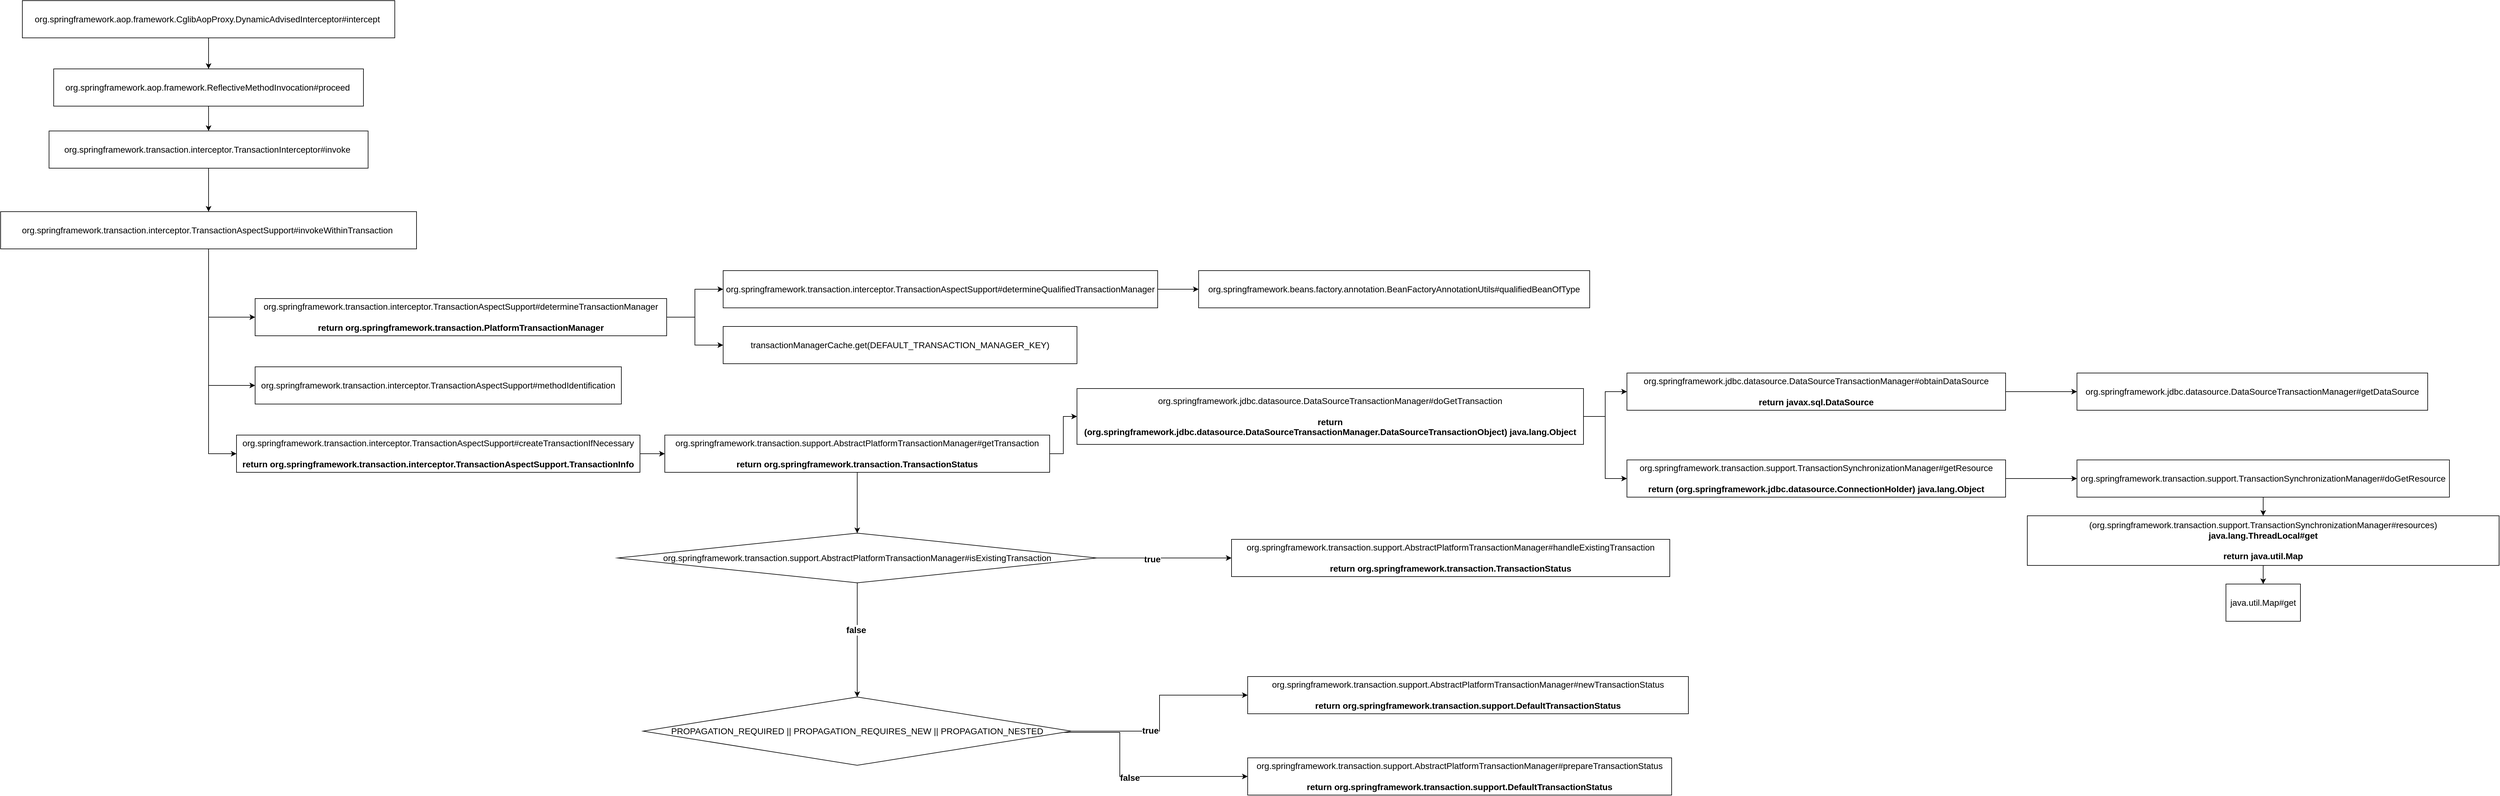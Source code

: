 <mxfile version="16.6.4" type="github">
  <diagram id="C5RBs43oDa-KdzZeNtuy" name="Page-1">
    <mxGraphModel dx="2249" dy="794" grid="0" gridSize="10" guides="1" tooltips="1" connect="1" arrows="1" fold="1" page="1" pageScale="1" pageWidth="827" pageHeight="1169" math="0" shadow="0">
      <root>
        <mxCell id="WIyWlLk6GJQsqaUBKTNV-0" />
        <mxCell id="WIyWlLk6GJQsqaUBKTNV-1" parent="WIyWlLk6GJQsqaUBKTNV-0" />
        <mxCell id="HDemBjrxflOcrxM6dK1a-2" value="" style="edgeStyle=orthogonalEdgeStyle;rounded=0;orthogonalLoop=1;jettySize=auto;html=1;fontSize=14;" edge="1" parent="WIyWlLk6GJQsqaUBKTNV-1" source="HDemBjrxflOcrxM6dK1a-0" target="HDemBjrxflOcrxM6dK1a-1">
          <mxGeometry relative="1" as="geometry" />
        </mxCell>
        <mxCell id="HDemBjrxflOcrxM6dK1a-0" value="&lt;font style=&quot;font-size: 14px;&quot;&gt;org.springframework.aop.framework.CglibAopProxy.DynamicAdvisedInterceptor#intercept&amp;nbsp;&lt;/font&gt;" style="rounded=0;whiteSpace=wrap;html=1;fontSize=14;" vertex="1" parent="WIyWlLk6GJQsqaUBKTNV-1">
          <mxGeometry x="-715" y="80" width="600" height="60" as="geometry" />
        </mxCell>
        <mxCell id="HDemBjrxflOcrxM6dK1a-4" value="" style="edgeStyle=orthogonalEdgeStyle;rounded=0;orthogonalLoop=1;jettySize=auto;html=1;fontSize=14;" edge="1" parent="WIyWlLk6GJQsqaUBKTNV-1" source="HDemBjrxflOcrxM6dK1a-1" target="HDemBjrxflOcrxM6dK1a-3">
          <mxGeometry relative="1" as="geometry" />
        </mxCell>
        <mxCell id="HDemBjrxflOcrxM6dK1a-1" value="org.springframework.aop.framework.ReflectiveMethodInvocation#proceed&amp;nbsp;" style="whiteSpace=wrap;html=1;rounded=0;fontSize=14;" vertex="1" parent="WIyWlLk6GJQsqaUBKTNV-1">
          <mxGeometry x="-664.5" y="190" width="499" height="60" as="geometry" />
        </mxCell>
        <mxCell id="HDemBjrxflOcrxM6dK1a-14" value="" style="edgeStyle=orthogonalEdgeStyle;rounded=0;orthogonalLoop=1;jettySize=auto;html=1;fontSize=14;" edge="1" parent="WIyWlLk6GJQsqaUBKTNV-1" source="HDemBjrxflOcrxM6dK1a-3" target="HDemBjrxflOcrxM6dK1a-13">
          <mxGeometry relative="1" as="geometry" />
        </mxCell>
        <mxCell id="HDemBjrxflOcrxM6dK1a-3" value="org.springframework.transaction.interceptor.TransactionInterceptor#invoke&amp;nbsp;" style="whiteSpace=wrap;html=1;rounded=0;fontSize=14;" vertex="1" parent="WIyWlLk6GJQsqaUBKTNV-1">
          <mxGeometry x="-672" y="290" width="514" height="60" as="geometry" />
        </mxCell>
        <mxCell id="HDemBjrxflOcrxM6dK1a-20" style="edgeStyle=orthogonalEdgeStyle;rounded=0;orthogonalLoop=1;jettySize=auto;html=1;entryX=0;entryY=0.5;entryDx=0;entryDy=0;fontSize=14;" edge="1" parent="WIyWlLk6GJQsqaUBKTNV-1" source="HDemBjrxflOcrxM6dK1a-5" target="HDemBjrxflOcrxM6dK1a-7">
          <mxGeometry relative="1" as="geometry" />
        </mxCell>
        <mxCell id="HDemBjrxflOcrxM6dK1a-21" style="edgeStyle=orthogonalEdgeStyle;rounded=0;orthogonalLoop=1;jettySize=auto;html=1;entryX=0;entryY=0.5;entryDx=0;entryDy=0;fontSize=14;" edge="1" parent="WIyWlLk6GJQsqaUBKTNV-1" source="HDemBjrxflOcrxM6dK1a-5" target="HDemBjrxflOcrxM6dK1a-11">
          <mxGeometry relative="1" as="geometry" />
        </mxCell>
        <mxCell id="HDemBjrxflOcrxM6dK1a-5" value="org.springframework.transaction.interceptor.TransactionAspectSupport#determineTransactionManager&lt;br&gt;&lt;br&gt;&lt;b&gt;return&amp;nbsp;org.springframework.transaction.PlatformTransactionManager&lt;/b&gt;" style="whiteSpace=wrap;html=1;fontSize=14;rounded=0;" vertex="1" parent="WIyWlLk6GJQsqaUBKTNV-1">
          <mxGeometry x="-340" y="560" width="663" height="60" as="geometry" />
        </mxCell>
        <mxCell id="HDemBjrxflOcrxM6dK1a-10" value="" style="edgeStyle=orthogonalEdgeStyle;rounded=0;orthogonalLoop=1;jettySize=auto;html=1;fontSize=14;" edge="1" parent="WIyWlLk6GJQsqaUBKTNV-1" source="HDemBjrxflOcrxM6dK1a-7" target="HDemBjrxflOcrxM6dK1a-9">
          <mxGeometry relative="1" as="geometry" />
        </mxCell>
        <mxCell id="HDemBjrxflOcrxM6dK1a-7" value="org.springframework.transaction.interceptor.TransactionAspectSupport#determineQualifiedTransactionManager" style="whiteSpace=wrap;html=1;fontSize=14;rounded=0;" vertex="1" parent="WIyWlLk6GJQsqaUBKTNV-1">
          <mxGeometry x="414" y="515" width="700" height="60" as="geometry" />
        </mxCell>
        <UserObject label="org.springframework.beans.factory.annotation.BeanFactoryAnnotationUtils#qualifiedBeanOfType" link="org.springframework.beans.factory.annotation.BeanFactoryAnnotationUtils#qualifiedBeanOfType" id="HDemBjrxflOcrxM6dK1a-9">
          <mxCell style="whiteSpace=wrap;html=1;fontSize=14;rounded=0;" vertex="1" parent="WIyWlLk6GJQsqaUBKTNV-1">
            <mxGeometry x="1180" y="515" width="630" height="60" as="geometry" />
          </mxCell>
        </UserObject>
        <mxCell id="HDemBjrxflOcrxM6dK1a-11" value="transactionManagerCache.get(DEFAULT_TRANSACTION_MANAGER_KEY)" style="whiteSpace=wrap;html=1;fontSize=14;rounded=0;" vertex="1" parent="WIyWlLk6GJQsqaUBKTNV-1">
          <mxGeometry x="414" y="605" width="570" height="60" as="geometry" />
        </mxCell>
        <mxCell id="HDemBjrxflOcrxM6dK1a-22" style="edgeStyle=orthogonalEdgeStyle;rounded=0;orthogonalLoop=1;jettySize=auto;html=1;exitX=1;exitY=0.5;exitDx=0;exitDy=0;entryX=0;entryY=0.5;entryDx=0;entryDy=0;fontSize=14;" edge="1" parent="WIyWlLk6GJQsqaUBKTNV-1" source="HDemBjrxflOcrxM6dK1a-13" target="HDemBjrxflOcrxM6dK1a-5">
          <mxGeometry relative="1" as="geometry">
            <Array as="points">
              <mxPoint x="-415" y="450" />
              <mxPoint x="-415" y="590" />
            </Array>
          </mxGeometry>
        </mxCell>
        <mxCell id="HDemBjrxflOcrxM6dK1a-24" value="" style="edgeStyle=orthogonalEdgeStyle;rounded=0;orthogonalLoop=1;jettySize=auto;html=1;fontSize=14;" edge="1" parent="WIyWlLk6GJQsqaUBKTNV-1" source="HDemBjrxflOcrxM6dK1a-13" target="HDemBjrxflOcrxM6dK1a-23">
          <mxGeometry relative="1" as="geometry">
            <Array as="points">
              <mxPoint x="-415" y="560" />
              <mxPoint x="-415" y="560" />
            </Array>
          </mxGeometry>
        </mxCell>
        <mxCell id="HDemBjrxflOcrxM6dK1a-27" value="" style="edgeStyle=orthogonalEdgeStyle;rounded=0;orthogonalLoop=1;jettySize=auto;html=1;fontSize=14;entryX=0;entryY=0.5;entryDx=0;entryDy=0;" edge="1" parent="WIyWlLk6GJQsqaUBKTNV-1" source="HDemBjrxflOcrxM6dK1a-13" target="HDemBjrxflOcrxM6dK1a-26">
          <mxGeometry relative="1" as="geometry">
            <mxPoint x="-410" y="810" as="targetPoint" />
          </mxGeometry>
        </mxCell>
        <mxCell id="HDemBjrxflOcrxM6dK1a-13" value="org.springframework.transaction.interceptor.TransactionAspectSupport#invokeWithinTransaction&amp;nbsp;" style="whiteSpace=wrap;html=1;fontSize=14;rounded=0;" vertex="1" parent="WIyWlLk6GJQsqaUBKTNV-1">
          <mxGeometry x="-750" y="420" width="670" height="60" as="geometry" />
        </mxCell>
        <mxCell id="HDemBjrxflOcrxM6dK1a-23" value="org.springframework.transaction.interceptor.TransactionAspectSupport#methodIdentification" style="whiteSpace=wrap;html=1;fontSize=14;rounded=0;" vertex="1" parent="WIyWlLk6GJQsqaUBKTNV-1">
          <mxGeometry x="-340" y="670" width="590" height="60" as="geometry" />
        </mxCell>
        <mxCell id="HDemBjrxflOcrxM6dK1a-29" value="" style="edgeStyle=orthogonalEdgeStyle;rounded=0;orthogonalLoop=1;jettySize=auto;html=1;fontSize=14;" edge="1" parent="WIyWlLk6GJQsqaUBKTNV-1" source="HDemBjrxflOcrxM6dK1a-26" target="HDemBjrxflOcrxM6dK1a-28">
          <mxGeometry relative="1" as="geometry" />
        </mxCell>
        <mxCell id="HDemBjrxflOcrxM6dK1a-26" value="org.springframework.transaction.interceptor.TransactionAspectSupport#createTransactionIfNecessary&lt;br&gt;&lt;br&gt;&lt;b&gt;return&amp;nbsp;org.springframework.transaction.interceptor.TransactionAspectSupport.TransactionInfo&lt;/b&gt;" style="whiteSpace=wrap;html=1;fontSize=14;rounded=0;" vertex="1" parent="WIyWlLk6GJQsqaUBKTNV-1">
          <mxGeometry x="-370" y="780" width="650" height="60" as="geometry" />
        </mxCell>
        <mxCell id="HDemBjrxflOcrxM6dK1a-31" value="" style="edgeStyle=orthogonalEdgeStyle;rounded=0;orthogonalLoop=1;jettySize=auto;html=1;fontSize=14;" edge="1" parent="WIyWlLk6GJQsqaUBKTNV-1" source="HDemBjrxflOcrxM6dK1a-28" target="HDemBjrxflOcrxM6dK1a-30">
          <mxGeometry relative="1" as="geometry" />
        </mxCell>
        <mxCell id="HDemBjrxflOcrxM6dK1a-74" value="" style="edgeStyle=orthogonalEdgeStyle;rounded=0;orthogonalLoop=1;jettySize=auto;html=1;fontSize=14;" edge="1" parent="WIyWlLk6GJQsqaUBKTNV-1" source="HDemBjrxflOcrxM6dK1a-28" target="HDemBjrxflOcrxM6dK1a-73">
          <mxGeometry relative="1" as="geometry" />
        </mxCell>
        <mxCell id="HDemBjrxflOcrxM6dK1a-28" value="org.springframework.transaction.support.AbstractPlatformTransactionManager#getTransaction&lt;br&gt;&lt;br&gt;&lt;b&gt;return&amp;nbsp;org.springframework.transaction.TransactionStatus&lt;/b&gt;" style="whiteSpace=wrap;html=1;fontSize=14;rounded=0;" vertex="1" parent="WIyWlLk6GJQsqaUBKTNV-1">
          <mxGeometry x="320" y="780" width="620" height="60" as="geometry" />
        </mxCell>
        <mxCell id="HDemBjrxflOcrxM6dK1a-55" style="edgeStyle=orthogonalEdgeStyle;rounded=0;orthogonalLoop=1;jettySize=auto;html=1;exitX=1;exitY=0.5;exitDx=0;exitDy=0;entryX=0;entryY=0.5;entryDx=0;entryDy=0;fontSize=14;" edge="1" parent="WIyWlLk6GJQsqaUBKTNV-1" source="HDemBjrxflOcrxM6dK1a-30" target="HDemBjrxflOcrxM6dK1a-35">
          <mxGeometry relative="1" as="geometry" />
        </mxCell>
        <mxCell id="HDemBjrxflOcrxM6dK1a-56" style="edgeStyle=orthogonalEdgeStyle;rounded=0;orthogonalLoop=1;jettySize=auto;html=1;exitX=1;exitY=0.5;exitDx=0;exitDy=0;entryX=0;entryY=0.5;entryDx=0;entryDy=0;fontSize=14;" edge="1" parent="WIyWlLk6GJQsqaUBKTNV-1" source="HDemBjrxflOcrxM6dK1a-30" target="HDemBjrxflOcrxM6dK1a-39">
          <mxGeometry relative="1" as="geometry" />
        </mxCell>
        <mxCell id="HDemBjrxflOcrxM6dK1a-30" value="org.springframework.jdbc.datasource.DataSourceTransactionManager#doGetTransaction&lt;br&gt;&lt;br&gt;&lt;b&gt;return (org.springframework.jdbc.datasource.DataSourceTransactionManager.DataSourceTransactionObject)&amp;nbsp;java.lang.Object&lt;/b&gt;" style="whiteSpace=wrap;html=1;fontSize=14;rounded=0;" vertex="1" parent="WIyWlLk6GJQsqaUBKTNV-1">
          <mxGeometry x="984" y="705" width="816" height="90" as="geometry" />
        </mxCell>
        <mxCell id="HDemBjrxflOcrxM6dK1a-38" value="" style="edgeStyle=orthogonalEdgeStyle;rounded=0;orthogonalLoop=1;jettySize=auto;html=1;fontSize=14;" edge="1" parent="WIyWlLk6GJQsqaUBKTNV-1" source="HDemBjrxflOcrxM6dK1a-35" target="HDemBjrxflOcrxM6dK1a-37">
          <mxGeometry relative="1" as="geometry" />
        </mxCell>
        <mxCell id="HDemBjrxflOcrxM6dK1a-35" value="org.springframework.jdbc.datasource.DataSourceTransactionManager#obtainDataSource&lt;br&gt;&lt;br&gt;&lt;b&gt;return&amp;nbsp;javax.sql.DataSource&lt;/b&gt;" style="whiteSpace=wrap;html=1;fontSize=14;rounded=0;" vertex="1" parent="WIyWlLk6GJQsqaUBKTNV-1">
          <mxGeometry x="1870" y="680" width="610" height="60" as="geometry" />
        </mxCell>
        <mxCell id="HDemBjrxflOcrxM6dK1a-37" value="org.springframework.jdbc.datasource.DataSourceTransactionManager#getDataSource" style="whiteSpace=wrap;html=1;fontSize=14;rounded=0;" vertex="1" parent="WIyWlLk6GJQsqaUBKTNV-1">
          <mxGeometry x="2595" y="680" width="565" height="60" as="geometry" />
        </mxCell>
        <mxCell id="HDemBjrxflOcrxM6dK1a-42" value="" style="edgeStyle=orthogonalEdgeStyle;rounded=0;orthogonalLoop=1;jettySize=auto;html=1;fontSize=14;" edge="1" parent="WIyWlLk6GJQsqaUBKTNV-1" source="HDemBjrxflOcrxM6dK1a-39" target="HDemBjrxflOcrxM6dK1a-41">
          <mxGeometry relative="1" as="geometry" />
        </mxCell>
        <mxCell id="HDemBjrxflOcrxM6dK1a-39" value="org.springframework.transaction.support.TransactionSynchronizationManager#getResource&lt;br&gt;&lt;br&gt;&lt;b&gt;return (org.springframework.jdbc.datasource.ConnectionHolder)&amp;nbsp;java.lang.Object&lt;/b&gt;" style="whiteSpace=wrap;html=1;fontSize=14;rounded=0;" vertex="1" parent="WIyWlLk6GJQsqaUBKTNV-1">
          <mxGeometry x="1870" y="820" width="610" height="60" as="geometry" />
        </mxCell>
        <mxCell id="HDemBjrxflOcrxM6dK1a-44" value="" style="edgeStyle=orthogonalEdgeStyle;rounded=0;orthogonalLoop=1;jettySize=auto;html=1;fontSize=14;" edge="1" parent="WIyWlLk6GJQsqaUBKTNV-1" source="HDemBjrxflOcrxM6dK1a-41" target="HDemBjrxflOcrxM6dK1a-43">
          <mxGeometry relative="1" as="geometry" />
        </mxCell>
        <mxCell id="HDemBjrxflOcrxM6dK1a-41" value="org.springframework.transaction.support.TransactionSynchronizationManager#doGetResource" style="whiteSpace=wrap;html=1;fontSize=14;rounded=0;" vertex="1" parent="WIyWlLk6GJQsqaUBKTNV-1">
          <mxGeometry x="2595" y="820" width="600" height="60" as="geometry" />
        </mxCell>
        <mxCell id="HDemBjrxflOcrxM6dK1a-46" value="" style="edgeStyle=orthogonalEdgeStyle;rounded=0;orthogonalLoop=1;jettySize=auto;html=1;fontSize=14;" edge="1" parent="WIyWlLk6GJQsqaUBKTNV-1" source="HDemBjrxflOcrxM6dK1a-43" target="HDemBjrxflOcrxM6dK1a-45">
          <mxGeometry relative="1" as="geometry" />
        </mxCell>
        <mxCell id="HDemBjrxflOcrxM6dK1a-43" value="(org.springframework.transaction.support.TransactionSynchronizationManager#resources)&lt;br&gt;&lt;b&gt;java.lang.ThreadLocal#get&lt;/b&gt;&lt;br&gt;&lt;br&gt;&lt;b&gt;return java.util.Map&lt;/b&gt;" style="whiteSpace=wrap;html=1;fontSize=14;rounded=0;" vertex="1" parent="WIyWlLk6GJQsqaUBKTNV-1">
          <mxGeometry x="2515" y="910" width="760" height="80" as="geometry" />
        </mxCell>
        <mxCell id="HDemBjrxflOcrxM6dK1a-45" value="java.util.Map#get" style="whiteSpace=wrap;html=1;fontSize=14;rounded=0;" vertex="1" parent="WIyWlLk6GJQsqaUBKTNV-1">
          <mxGeometry x="2835" y="1020" width="120" height="60" as="geometry" />
        </mxCell>
        <mxCell id="HDemBjrxflOcrxM6dK1a-53" value="org.springframework.transaction.support.AbstractPlatformTransactionManager#newTransactionStatus&lt;br&gt;&lt;br&gt;&lt;b&gt;return&amp;nbsp;org.springframework.transaction.support.DefaultTransactionStatus&lt;/b&gt;" style="whiteSpace=wrap;html=1;fontSize=14;rounded=0;" vertex="1" parent="WIyWlLk6GJQsqaUBKTNV-1">
          <mxGeometry x="1259" y="1169" width="710" height="60" as="geometry" />
        </mxCell>
        <mxCell id="HDemBjrxflOcrxM6dK1a-66" style="edgeStyle=orthogonalEdgeStyle;rounded=0;orthogonalLoop=1;jettySize=auto;html=1;exitX=1;exitY=0.5;exitDx=0;exitDy=0;entryX=0;entryY=0.5;entryDx=0;entryDy=0;fontSize=14;" edge="1" parent="WIyWlLk6GJQsqaUBKTNV-1" source="HDemBjrxflOcrxM6dK1a-57" target="HDemBjrxflOcrxM6dK1a-53">
          <mxGeometry relative="1" as="geometry" />
        </mxCell>
        <mxCell id="HDemBjrxflOcrxM6dK1a-72" value="&lt;b&gt;true&lt;/b&gt;" style="edgeLabel;html=1;align=center;verticalAlign=middle;resizable=0;points=[];fontSize=14;" vertex="1" connectable="0" parent="HDemBjrxflOcrxM6dK1a-66">
          <mxGeometry x="-0.258" y="1" relative="1" as="geometry">
            <mxPoint as="offset" />
          </mxGeometry>
        </mxCell>
        <mxCell id="HDemBjrxflOcrxM6dK1a-70" value="" style="edgeStyle=orthogonalEdgeStyle;rounded=0;orthogonalLoop=1;jettySize=auto;html=1;fontSize=14;" edge="1" parent="WIyWlLk6GJQsqaUBKTNV-1" source="HDemBjrxflOcrxM6dK1a-57" target="HDemBjrxflOcrxM6dK1a-69">
          <mxGeometry relative="1" as="geometry">
            <Array as="points">
              <mxPoint x="1053" y="1259" />
            </Array>
          </mxGeometry>
        </mxCell>
        <mxCell id="HDemBjrxflOcrxM6dK1a-71" value="&lt;b&gt;false&lt;/b&gt;" style="edgeLabel;html=1;align=center;verticalAlign=middle;resizable=0;points=[];fontSize=14;" vertex="1" connectable="0" parent="HDemBjrxflOcrxM6dK1a-70">
          <mxGeometry x="-0.035" y="-2" relative="1" as="geometry">
            <mxPoint as="offset" />
          </mxGeometry>
        </mxCell>
        <mxCell id="HDemBjrxflOcrxM6dK1a-57" value="&lt;div&gt;PROPAGATION_REQUIRED ||&amp;nbsp;&lt;span&gt;PROPAGATION_REQUIRES_NEW ||&amp;nbsp;&lt;/span&gt;&lt;span&gt;PROPAGATION_NESTED&lt;/span&gt;&lt;/div&gt;" style="rhombus;whiteSpace=wrap;html=1;fontSize=14;rounded=0;" vertex="1" parent="WIyWlLk6GJQsqaUBKTNV-1">
          <mxGeometry x="285" y="1202" width="690" height="110" as="geometry" />
        </mxCell>
        <mxCell id="HDemBjrxflOcrxM6dK1a-69" value="org.springframework.transaction.support.AbstractPlatformTransactionManager#prepareTransactionStatus&lt;br&gt;&lt;br&gt;&lt;b&gt;return&amp;nbsp;org.springframework.transaction.support.DefaultTransactionStatus&lt;/b&gt;" style="whiteSpace=wrap;html=1;fontSize=14;rounded=0;" vertex="1" parent="WIyWlLk6GJQsqaUBKTNV-1">
          <mxGeometry x="1259" y="1300" width="683" height="60" as="geometry" />
        </mxCell>
        <mxCell id="HDemBjrxflOcrxM6dK1a-76" value="" style="edgeStyle=orthogonalEdgeStyle;rounded=0;orthogonalLoop=1;jettySize=auto;html=1;fontSize=14;" edge="1" parent="WIyWlLk6GJQsqaUBKTNV-1" source="HDemBjrxflOcrxM6dK1a-73" target="HDemBjrxflOcrxM6dK1a-75">
          <mxGeometry relative="1" as="geometry" />
        </mxCell>
        <mxCell id="HDemBjrxflOcrxM6dK1a-78" value="&lt;b&gt;true&lt;/b&gt;" style="edgeLabel;html=1;align=center;verticalAlign=middle;resizable=0;points=[];fontSize=14;" vertex="1" connectable="0" parent="HDemBjrxflOcrxM6dK1a-76">
          <mxGeometry x="-0.18" y="-2" relative="1" as="geometry">
            <mxPoint as="offset" />
          </mxGeometry>
        </mxCell>
        <mxCell id="HDemBjrxflOcrxM6dK1a-77" value="" style="edgeStyle=orthogonalEdgeStyle;rounded=0;orthogonalLoop=1;jettySize=auto;html=1;fontSize=14;entryX=0.5;entryY=0;entryDx=0;entryDy=0;" edge="1" parent="WIyWlLk6GJQsqaUBKTNV-1" source="HDemBjrxflOcrxM6dK1a-73" target="HDemBjrxflOcrxM6dK1a-57">
          <mxGeometry relative="1" as="geometry">
            <mxPoint x="630" y="1098" as="targetPoint" />
          </mxGeometry>
        </mxCell>
        <mxCell id="HDemBjrxflOcrxM6dK1a-79" value="&lt;b&gt;false&lt;/b&gt;" style="edgeLabel;html=1;align=center;verticalAlign=middle;resizable=0;points=[];fontSize=14;" vertex="1" connectable="0" parent="HDemBjrxflOcrxM6dK1a-77">
          <mxGeometry x="-0.174" y="-2" relative="1" as="geometry">
            <mxPoint as="offset" />
          </mxGeometry>
        </mxCell>
        <mxCell id="HDemBjrxflOcrxM6dK1a-73" value="org.springframework.transaction.support.AbstractPlatformTransactionManager#isExistingTransaction" style="rhombus;whiteSpace=wrap;html=1;fontSize=14;rounded=0;" vertex="1" parent="WIyWlLk6GJQsqaUBKTNV-1">
          <mxGeometry x="244" y="938" width="772" height="80" as="geometry" />
        </mxCell>
        <mxCell id="HDemBjrxflOcrxM6dK1a-75" value="org.springframework.transaction.support.AbstractPlatformTransactionManager#handleExistingTransaction&lt;br&gt;&lt;br&gt;&lt;b&gt;return&amp;nbsp;org.springframework.transaction.TransactionStatus&lt;/b&gt;" style="whiteSpace=wrap;html=1;fontSize=14;rounded=0;" vertex="1" parent="WIyWlLk6GJQsqaUBKTNV-1">
          <mxGeometry x="1233" y="948" width="706" height="60" as="geometry" />
        </mxCell>
      </root>
    </mxGraphModel>
  </diagram>
</mxfile>

